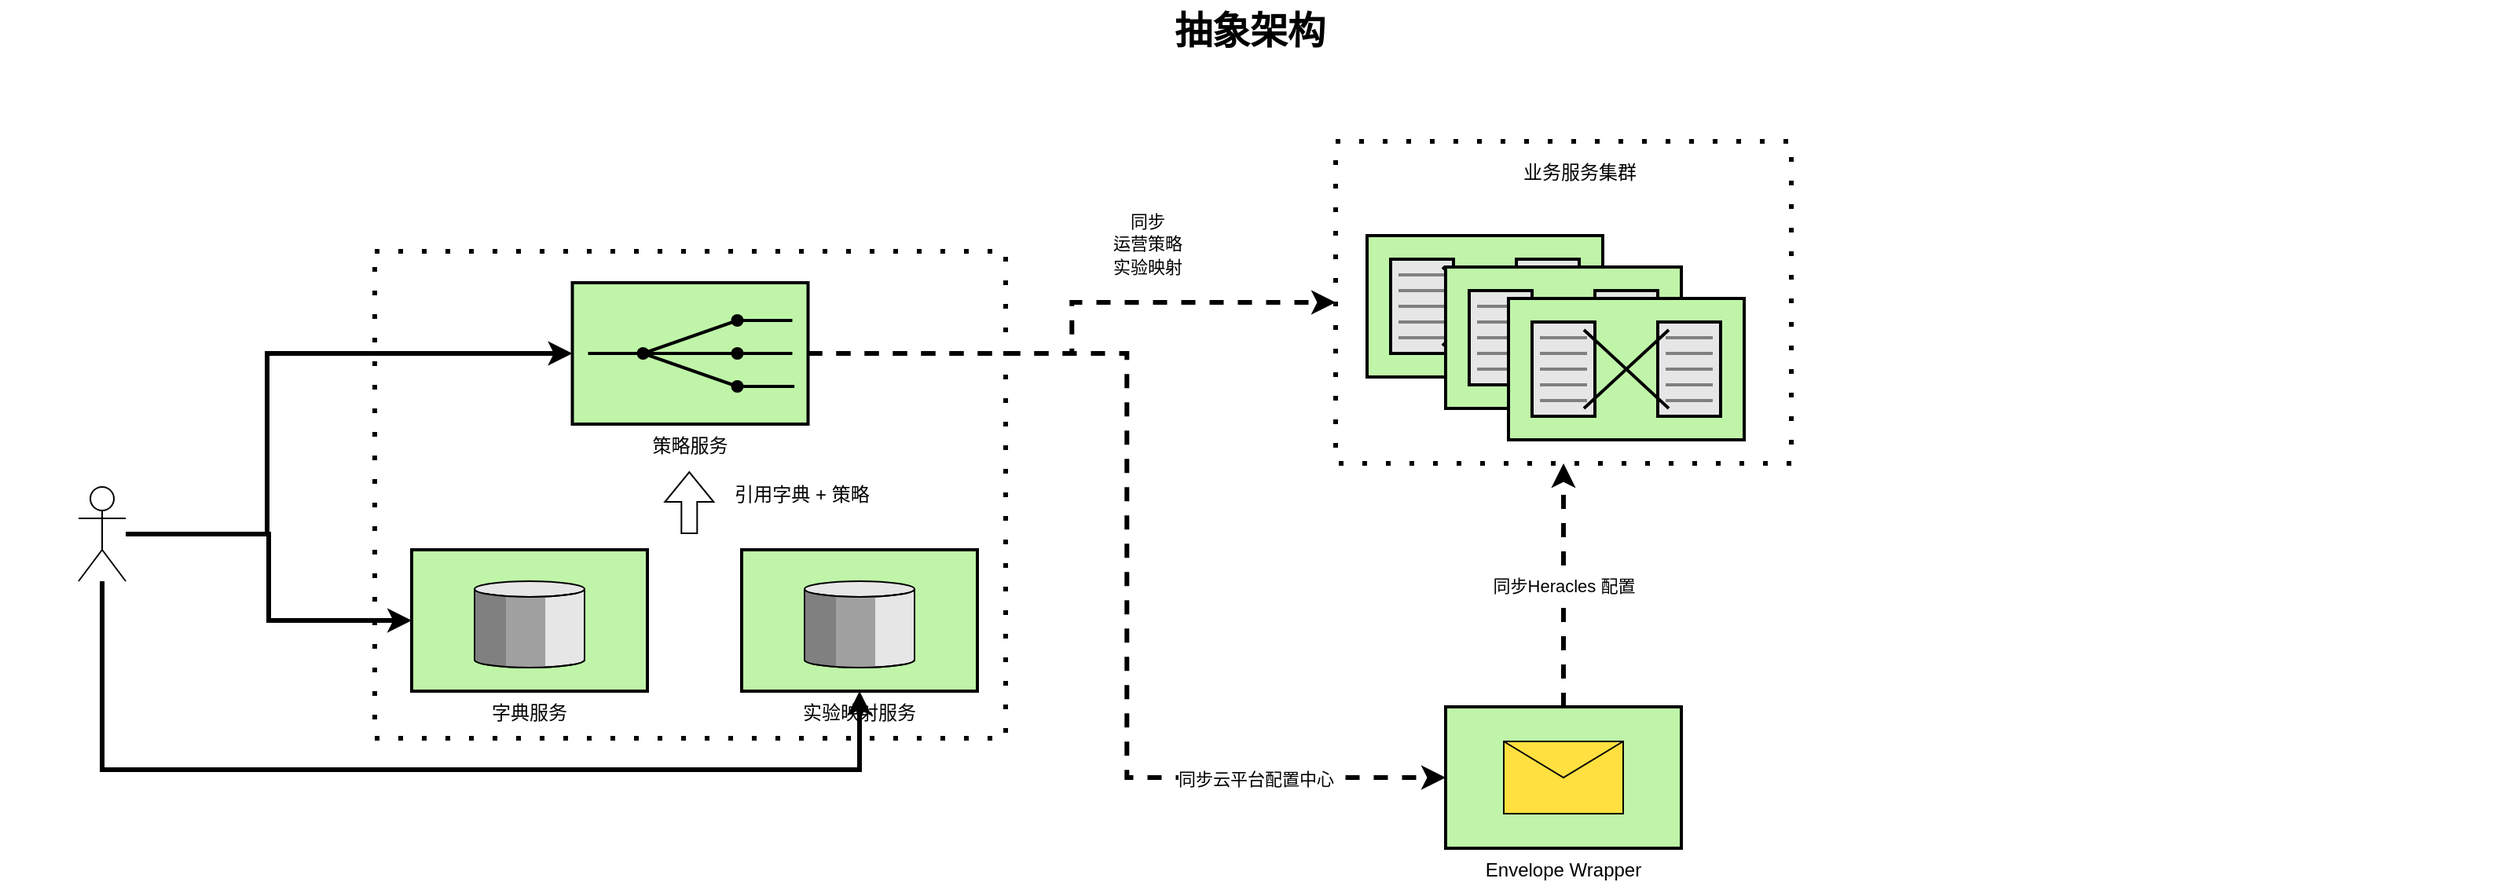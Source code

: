 <mxfile version="16.4.7" type="github">
  <diagram name="Page-1" id="74b105a0-9070-1c63-61bc-23e55f88626e">
    <mxGraphModel dx="1673" dy="831" grid="1" gridSize="10" guides="1" tooltips="1" connect="1" arrows="1" fold="1" page="1" pageScale="1.5" pageWidth="1169" pageHeight="826" background="none" math="0" shadow="0">
      <root>
        <mxCell id="0" style=";html=1;" />
        <mxCell id="1" style=";html=1;" parent="0" />
        <mxCell id="9-OIMeFl5CUTm6AjH93c-3" value="" style="rounded=0;whiteSpace=wrap;html=1;fillColor=none;dashed=1;dashPattern=1 4;strokeWidth=3;" vertex="1" parent="1">
          <mxGeometry x="298.5" y="880" width="401.5" height="310" as="geometry" />
        </mxCell>
        <mxCell id="9-OIMeFl5CUTm6AjH93c-23" style="edgeStyle=orthogonalEdgeStyle;rounded=0;orthogonalLoop=1;jettySize=auto;html=1;dashed=1;strokeWidth=3;" edge="1" parent="1" source="10b056a9c633e61c-2" target="9-OIMeFl5CUTm6AjH93c-16">
          <mxGeometry relative="1" as="geometry" />
        </mxCell>
        <mxCell id="9-OIMeFl5CUTm6AjH93c-24" style="edgeStyle=orthogonalEdgeStyle;rounded=0;orthogonalLoop=1;jettySize=auto;html=1;entryX=0;entryY=0.5;entryDx=0;entryDy=0;entryPerimeter=0;dashed=1;strokeWidth=3;" edge="1" parent="1" source="10b056a9c633e61c-2" target="10b056a9c633e61c-13">
          <mxGeometry relative="1" as="geometry" />
        </mxCell>
        <mxCell id="9-OIMeFl5CUTm6AjH93c-25" value="同步云平台配置中心" style="edgeLabel;html=1;align=center;verticalAlign=middle;resizable=0;points=[];" vertex="1" connectable="0" parent="9-OIMeFl5CUTm6AjH93c-24">
          <mxGeometry x="0.641" y="-1" relative="1" as="geometry">
            <mxPoint as="offset" />
          </mxGeometry>
        </mxCell>
        <mxCell id="10b056a9c633e61c-2" value="策略服务" style="strokeWidth=2;dashed=0;align=center;fontSize=12;fillColor=#c0f5a9;verticalLabelPosition=bottom;verticalAlign=top;shape=mxgraph.eip.recipient_list;" parent="1" vertex="1">
          <mxGeometry x="424.25" y="900" width="150" height="90" as="geometry" />
        </mxCell>
        <mxCell id="9-OIMeFl5CUTm6AjH93c-26" value="同步Heracles 配置" style="edgeStyle=orthogonalEdgeStyle;rounded=0;orthogonalLoop=1;jettySize=auto;html=1;entryX=0.5;entryY=1;entryDx=0;entryDy=0;dashed=1;strokeWidth=3;" edge="1" parent="1" source="10b056a9c633e61c-13" target="9-OIMeFl5CUTm6AjH93c-16">
          <mxGeometry relative="1" as="geometry" />
        </mxCell>
        <mxCell id="10b056a9c633e61c-13" value="Envelope Wrapper" style="strokeWidth=2;dashed=0;align=center;fontSize=12;fillColor=#c0f5a9;verticalLabelPosition=bottom;verticalAlign=top;shape=mxgraph.eip.envelope_wrapper;" parent="1" vertex="1">
          <mxGeometry x="980" y="1170" width="150" height="90" as="geometry" />
        </mxCell>
        <mxCell id="10b056a9c633e61c-15" value="字典服务" style="strokeWidth=2;dashed=0;align=center;fontSize=12;verticalLabelPosition=bottom;verticalAlign=top;shape=mxgraph.eip.message_store;fillColor=#c0f5a9" parent="1" vertex="1">
          <mxGeometry x="322" y="1070" width="150" height="90" as="geometry" />
        </mxCell>
        <mxCell id="10b056a9c633e61c-30" value="抽象架构" style="text;strokeColor=none;fillColor=none;html=1;fontSize=24;fontStyle=1;verticalAlign=middle;align=center;" parent="1" vertex="1">
          <mxGeometry x="60" y="720" width="1590" height="40" as="geometry" />
        </mxCell>
        <mxCell id="9-OIMeFl5CUTm6AjH93c-5" style="edgeStyle=orthogonalEdgeStyle;rounded=0;orthogonalLoop=1;jettySize=auto;html=1;entryX=0;entryY=0.5;entryDx=0;entryDy=0;entryPerimeter=0;strokeWidth=3;" edge="1" parent="1" source="9-OIMeFl5CUTm6AjH93c-4" target="10b056a9c633e61c-15">
          <mxGeometry relative="1" as="geometry" />
        </mxCell>
        <mxCell id="9-OIMeFl5CUTm6AjH93c-7" style="edgeStyle=orthogonalEdgeStyle;rounded=0;orthogonalLoop=1;jettySize=auto;html=1;entryX=0;entryY=0.5;entryDx=0;entryDy=0;entryPerimeter=0;strokeWidth=3;" edge="1" parent="1" source="9-OIMeFl5CUTm6AjH93c-4" target="10b056a9c633e61c-2">
          <mxGeometry relative="1" as="geometry">
            <Array as="points">
              <mxPoint x="230" y="1060" />
              <mxPoint x="230" y="945" />
            </Array>
          </mxGeometry>
        </mxCell>
        <mxCell id="9-OIMeFl5CUTm6AjH93c-12" style="edgeStyle=orthogonalEdgeStyle;rounded=0;orthogonalLoop=1;jettySize=auto;html=1;strokeWidth=3;" edge="1" parent="1" source="9-OIMeFl5CUTm6AjH93c-4" target="9-OIMeFl5CUTm6AjH93c-11">
          <mxGeometry relative="1" as="geometry">
            <Array as="points">
              <mxPoint x="125" y="1210" />
              <mxPoint x="607" y="1210" />
            </Array>
          </mxGeometry>
        </mxCell>
        <mxCell id="9-OIMeFl5CUTm6AjH93c-4" value="" style="shape=umlActor;verticalLabelPosition=bottom;verticalAlign=top;html=1;outlineConnect=0;fillColor=none;" vertex="1" parent="1">
          <mxGeometry x="110" y="1030" width="30" height="60" as="geometry" />
        </mxCell>
        <mxCell id="9-OIMeFl5CUTm6AjH93c-11" value="实验映射服务" style="strokeWidth=2;dashed=0;align=center;fontSize=12;verticalLabelPosition=bottom;verticalAlign=top;shape=mxgraph.eip.message_store;fillColor=#c0f5a9" vertex="1" parent="1">
          <mxGeometry x="532" y="1070" width="150" height="90" as="geometry" />
        </mxCell>
        <mxCell id="9-OIMeFl5CUTm6AjH93c-13" value="" style="strokeWidth=2;dashed=0;align=center;fontSize=12;shape=mxgraph.eip.message_translator;fillColor=#c0f5a9;verticalLabelPosition=bottom;verticalAlign=top;" vertex="1" parent="1">
          <mxGeometry x="930" y="870" width="150" height="90" as="geometry" />
        </mxCell>
        <mxCell id="9-OIMeFl5CUTm6AjH93c-14" value="" style="strokeWidth=2;dashed=0;align=center;fontSize=12;shape=mxgraph.eip.message_translator;fillColor=#c0f5a9;verticalLabelPosition=bottom;verticalAlign=top;" vertex="1" parent="1">
          <mxGeometry x="980" y="890" width="150" height="90" as="geometry" />
        </mxCell>
        <mxCell id="9-OIMeFl5CUTm6AjH93c-15" value="" style="strokeWidth=2;dashed=0;align=center;fontSize=12;shape=mxgraph.eip.message_translator;fillColor=#c0f5a9;verticalLabelPosition=bottom;verticalAlign=top;" vertex="1" parent="1">
          <mxGeometry x="1020" y="910" width="150" height="90" as="geometry" />
        </mxCell>
        <mxCell id="9-OIMeFl5CUTm6AjH93c-16" value="" style="rounded=0;whiteSpace=wrap;html=1;fillColor=none;dashed=1;dashPattern=1 4;strokeWidth=3;" vertex="1" parent="1">
          <mxGeometry x="910" y="810" width="290" height="205" as="geometry" />
        </mxCell>
        <mxCell id="9-OIMeFl5CUTm6AjH93c-19" value="" style="shape=flexArrow;endArrow=classic;html=1;rounded=0;" edge="1" parent="1">
          <mxGeometry width="50" height="50" relative="1" as="geometry">
            <mxPoint x="498.66" y="1060" as="sourcePoint" />
            <mxPoint x="498.66" y="1020" as="targetPoint" />
          </mxGeometry>
        </mxCell>
        <mxCell id="9-OIMeFl5CUTm6AjH93c-20" value="引用字典 + 策略" style="text;html=1;align=center;verticalAlign=middle;resizable=0;points=[];autosize=1;strokeColor=none;fillColor=none;" vertex="1" parent="1">
          <mxGeometry x="520" y="1025" width="100" height="20" as="geometry" />
        </mxCell>
        <mxCell id="9-OIMeFl5CUTm6AjH93c-21" value="业务服务集群" style="text;html=1;align=center;verticalAlign=middle;resizable=0;points=[];autosize=1;strokeColor=none;fillColor=none;" vertex="1" parent="1">
          <mxGeometry x="1020" y="820" width="90" height="20" as="geometry" />
        </mxCell>
        <mxCell id="9-OIMeFl5CUTm6AjH93c-22" value="&lt;span style=&quot;font-size: 11px ; background-color: rgb(255 , 255 , 255)&quot;&gt;同步&lt;/span&gt;&lt;br style=&quot;font-size: 11px&quot;&gt;&lt;span style=&quot;font-size: 11px ; background-color: rgb(255 , 255 , 255)&quot;&gt;运营策略&lt;/span&gt;&lt;br style=&quot;font-size: 11px&quot;&gt;&lt;span style=&quot;font-size: 11px ; background-color: rgb(255 , 255 , 255)&quot;&gt;实验映射&lt;/span&gt;" style="text;html=1;align=center;verticalAlign=middle;resizable=0;points=[];autosize=1;strokeColor=none;fillColor=none;" vertex="1" parent="1">
          <mxGeometry x="760" y="850" width="60" height="50" as="geometry" />
        </mxCell>
      </root>
    </mxGraphModel>
  </diagram>
</mxfile>
